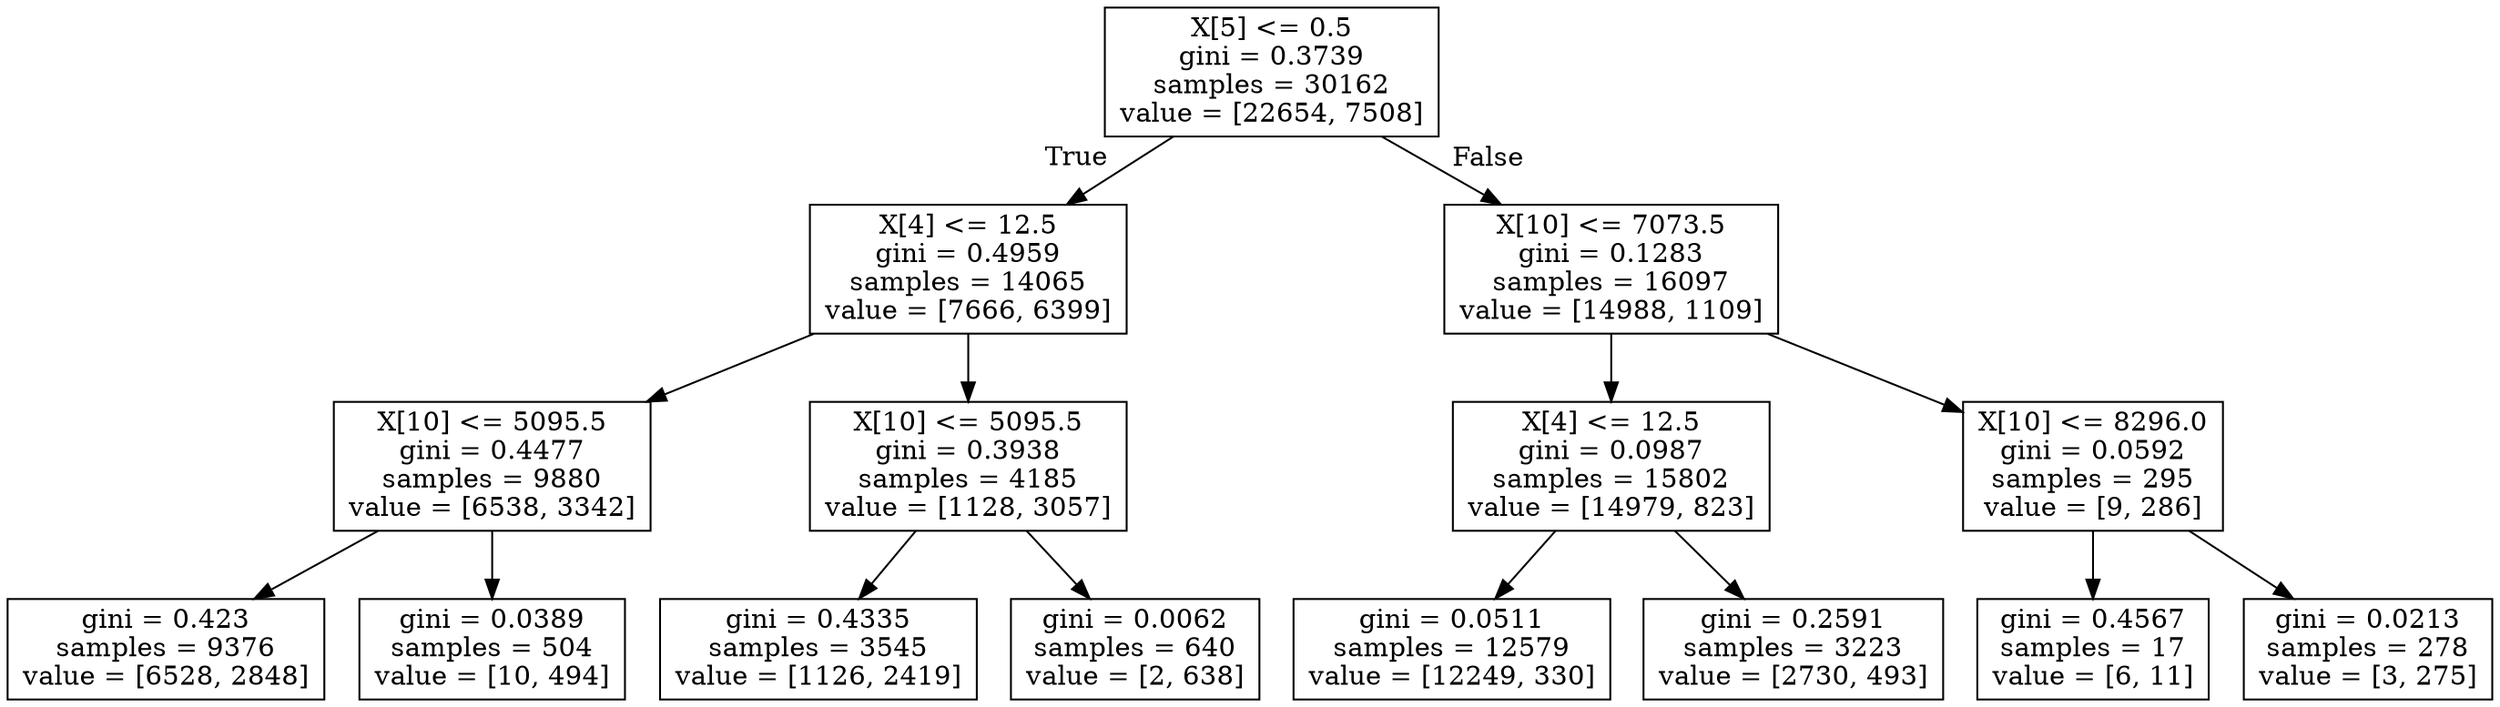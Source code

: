 digraph Tree {
node [shape=box] ;
0 [label="X[5] <= 0.5\ngini = 0.3739\nsamples = 30162\nvalue = [22654, 7508]"] ;
1 [label="X[4] <= 12.5\ngini = 0.4959\nsamples = 14065\nvalue = [7666, 6399]"] ;
0 -> 1 [labeldistance=2.5, labelangle=45, headlabel="True"] ;
2 [label="X[10] <= 5095.5\ngini = 0.4477\nsamples = 9880\nvalue = [6538, 3342]"] ;
1 -> 2 ;
3 [label="gini = 0.423\nsamples = 9376\nvalue = [6528, 2848]"] ;
2 -> 3 ;
4 [label="gini = 0.0389\nsamples = 504\nvalue = [10, 494]"] ;
2 -> 4 ;
5 [label="X[10] <= 5095.5\ngini = 0.3938\nsamples = 4185\nvalue = [1128, 3057]"] ;
1 -> 5 ;
6 [label="gini = 0.4335\nsamples = 3545\nvalue = [1126, 2419]"] ;
5 -> 6 ;
7 [label="gini = 0.0062\nsamples = 640\nvalue = [2, 638]"] ;
5 -> 7 ;
8 [label="X[10] <= 7073.5\ngini = 0.1283\nsamples = 16097\nvalue = [14988, 1109]"] ;
0 -> 8 [labeldistance=2.5, labelangle=-45, headlabel="False"] ;
9 [label="X[4] <= 12.5\ngini = 0.0987\nsamples = 15802\nvalue = [14979, 823]"] ;
8 -> 9 ;
10 [label="gini = 0.0511\nsamples = 12579\nvalue = [12249, 330]"] ;
9 -> 10 ;
11 [label="gini = 0.2591\nsamples = 3223\nvalue = [2730, 493]"] ;
9 -> 11 ;
12 [label="X[10] <= 8296.0\ngini = 0.0592\nsamples = 295\nvalue = [9, 286]"] ;
8 -> 12 ;
13 [label="gini = 0.4567\nsamples = 17\nvalue = [6, 11]"] ;
12 -> 13 ;
14 [label="gini = 0.0213\nsamples = 278\nvalue = [3, 275]"] ;
12 -> 14 ;
}